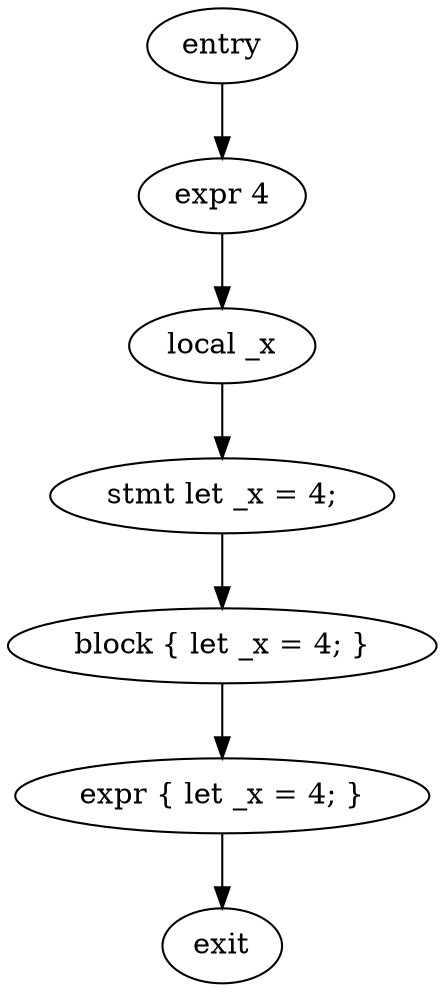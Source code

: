 digraph block {
    N0[label="entry"];
    N1[label="exit"];
    N2[label="expr 4"];
    N3[label="local _x"];
    N4[label="stmt let _x = 4;"];
    N5[label="block { let _x = 4; }"];
    N6[label="expr { let _x = 4; }"];
    N0 -> N2;
    N2 -> N3;
    N3 -> N4;
    N4 -> N5;
    N5 -> N6;
    N6 -> N1;
}
